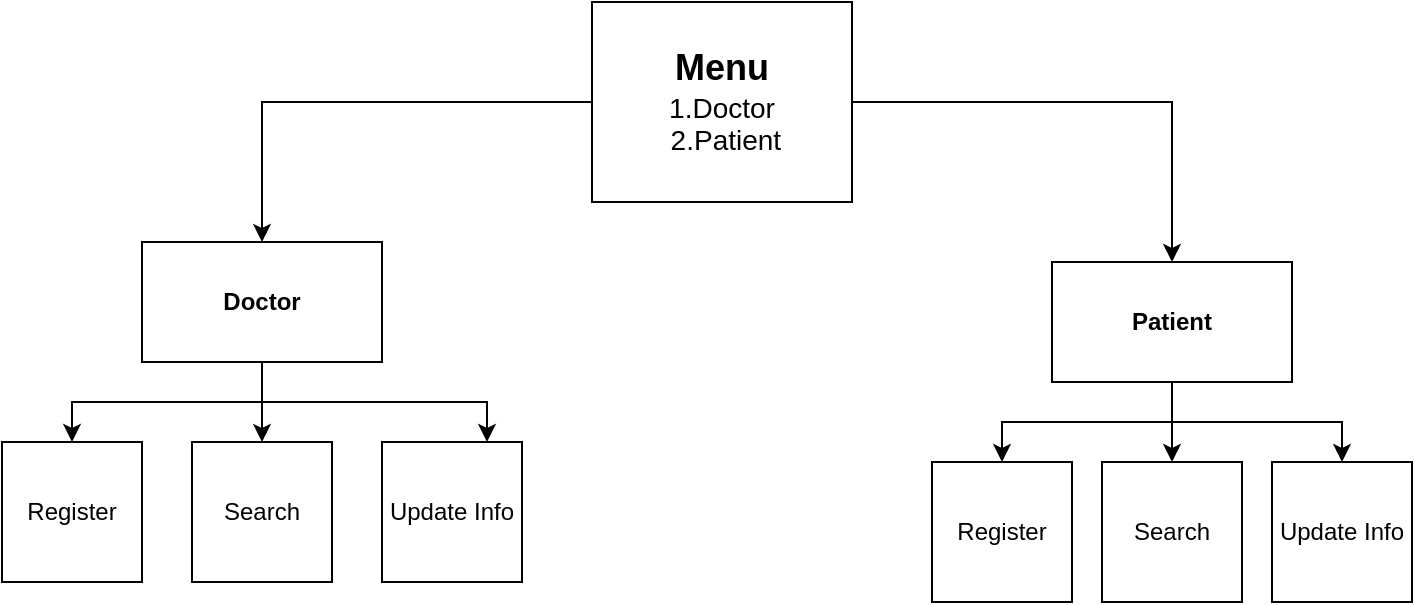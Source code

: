 <mxfile version="21.2.9" type="device">
  <diagram name="Infra_01" id="zLFx_LldnTNZkCgYaLgA">
    <mxGraphModel dx="1050" dy="573" grid="1" gridSize="10" guides="1" tooltips="1" connect="1" arrows="1" fold="1" page="1" pageScale="1" pageWidth="850" pageHeight="1100" math="0" shadow="0">
      <root>
        <mxCell id="0" />
        <mxCell id="1" parent="0" />
        <mxCell id="dRGsGHaZUMaMl-o6Y6ED-13" style="edgeStyle=orthogonalEdgeStyle;rounded=0;orthogonalLoop=1;jettySize=auto;html=1;entryX=0.5;entryY=0;entryDx=0;entryDy=0;" edge="1" parent="1" source="dRGsGHaZUMaMl-o6Y6ED-3" target="dRGsGHaZUMaMl-o6Y6ED-7">
          <mxGeometry relative="1" as="geometry" />
        </mxCell>
        <mxCell id="dRGsGHaZUMaMl-o6Y6ED-14" style="edgeStyle=orthogonalEdgeStyle;rounded=0;orthogonalLoop=1;jettySize=auto;html=1;entryX=0.5;entryY=0;entryDx=0;entryDy=0;" edge="1" parent="1" source="dRGsGHaZUMaMl-o6Y6ED-3" target="dRGsGHaZUMaMl-o6Y6ED-9">
          <mxGeometry relative="1" as="geometry" />
        </mxCell>
        <mxCell id="dRGsGHaZUMaMl-o6Y6ED-3" value="&lt;div style=&quot;&quot;&gt;&lt;span style=&quot;font-size: 18px;&quot;&gt;&lt;b&gt;Menu&lt;/b&gt;&lt;/span&gt;&lt;/div&gt;&lt;font style=&quot;font-size: 14px;&quot;&gt;&lt;div style=&quot;&quot;&gt;&lt;span style=&quot;background-color: initial;&quot;&gt;1.Doctor&lt;/span&gt;&lt;/div&gt;&lt;div style=&quot;&quot;&gt;&lt;span style=&quot;background-color: initial;&quot;&gt;&amp;nbsp;2.Patient&lt;/span&gt;&lt;/div&gt;&lt;/font&gt;" style="rounded=0;whiteSpace=wrap;html=1;align=center;" vertex="1" parent="1">
          <mxGeometry x="340" y="20" width="130" height="100" as="geometry" />
        </mxCell>
        <mxCell id="dRGsGHaZUMaMl-o6Y6ED-5" value="Register" style="whiteSpace=wrap;html=1;aspect=fixed;" vertex="1" parent="1">
          <mxGeometry x="45" y="240" width="70" height="70" as="geometry" />
        </mxCell>
        <mxCell id="dRGsGHaZUMaMl-o6Y6ED-6" value="Search" style="whiteSpace=wrap;html=1;aspect=fixed;" vertex="1" parent="1">
          <mxGeometry x="140" y="240" width="70" height="70" as="geometry" />
        </mxCell>
        <mxCell id="dRGsGHaZUMaMl-o6Y6ED-10" value="" style="edgeStyle=orthogonalEdgeStyle;rounded=0;orthogonalLoop=1;jettySize=auto;html=1;" edge="1" parent="1" source="dRGsGHaZUMaMl-o6Y6ED-7" target="dRGsGHaZUMaMl-o6Y6ED-6">
          <mxGeometry relative="1" as="geometry" />
        </mxCell>
        <mxCell id="dRGsGHaZUMaMl-o6Y6ED-11" style="edgeStyle=orthogonalEdgeStyle;rounded=0;orthogonalLoop=1;jettySize=auto;html=1;entryX=0.5;entryY=0;entryDx=0;entryDy=0;" edge="1" parent="1" source="dRGsGHaZUMaMl-o6Y6ED-7" target="dRGsGHaZUMaMl-o6Y6ED-5">
          <mxGeometry relative="1" as="geometry" />
        </mxCell>
        <mxCell id="dRGsGHaZUMaMl-o6Y6ED-12" style="edgeStyle=orthogonalEdgeStyle;rounded=0;orthogonalLoop=1;jettySize=auto;html=1;entryX=0.75;entryY=0;entryDx=0;entryDy=0;" edge="1" parent="1" source="dRGsGHaZUMaMl-o6Y6ED-7" target="dRGsGHaZUMaMl-o6Y6ED-8">
          <mxGeometry relative="1" as="geometry" />
        </mxCell>
        <mxCell id="dRGsGHaZUMaMl-o6Y6ED-7" value="&lt;b&gt;Doctor&lt;/b&gt;" style="rounded=0;whiteSpace=wrap;html=1;" vertex="1" parent="1">
          <mxGeometry x="115" y="140" width="120" height="60" as="geometry" />
        </mxCell>
        <mxCell id="dRGsGHaZUMaMl-o6Y6ED-8" value="Update Info" style="whiteSpace=wrap;html=1;aspect=fixed;" vertex="1" parent="1">
          <mxGeometry x="235" y="240" width="70" height="70" as="geometry" />
        </mxCell>
        <mxCell id="dRGsGHaZUMaMl-o6Y6ED-18" style="edgeStyle=orthogonalEdgeStyle;rounded=0;orthogonalLoop=1;jettySize=auto;html=1;entryX=0.5;entryY=0;entryDx=0;entryDy=0;" edge="1" parent="1" source="dRGsGHaZUMaMl-o6Y6ED-9" target="dRGsGHaZUMaMl-o6Y6ED-16">
          <mxGeometry relative="1" as="geometry" />
        </mxCell>
        <mxCell id="dRGsGHaZUMaMl-o6Y6ED-19" style="edgeStyle=orthogonalEdgeStyle;rounded=0;orthogonalLoop=1;jettySize=auto;html=1;entryX=0.5;entryY=0;entryDx=0;entryDy=0;" edge="1" parent="1" source="dRGsGHaZUMaMl-o6Y6ED-9" target="dRGsGHaZUMaMl-o6Y6ED-15">
          <mxGeometry relative="1" as="geometry" />
        </mxCell>
        <mxCell id="dRGsGHaZUMaMl-o6Y6ED-20" style="edgeStyle=orthogonalEdgeStyle;rounded=0;orthogonalLoop=1;jettySize=auto;html=1;entryX=0.5;entryY=0;entryDx=0;entryDy=0;" edge="1" parent="1" source="dRGsGHaZUMaMl-o6Y6ED-9" target="dRGsGHaZUMaMl-o6Y6ED-17">
          <mxGeometry relative="1" as="geometry" />
        </mxCell>
        <mxCell id="dRGsGHaZUMaMl-o6Y6ED-9" value="&lt;b&gt;Patient&lt;/b&gt;" style="rounded=0;whiteSpace=wrap;html=1;" vertex="1" parent="1">
          <mxGeometry x="570" y="150" width="120" height="60" as="geometry" />
        </mxCell>
        <mxCell id="dRGsGHaZUMaMl-o6Y6ED-15" value="Register" style="whiteSpace=wrap;html=1;aspect=fixed;" vertex="1" parent="1">
          <mxGeometry x="510" y="250" width="70" height="70" as="geometry" />
        </mxCell>
        <mxCell id="dRGsGHaZUMaMl-o6Y6ED-16" value="Search" style="whiteSpace=wrap;html=1;aspect=fixed;" vertex="1" parent="1">
          <mxGeometry x="595" y="250" width="70" height="70" as="geometry" />
        </mxCell>
        <mxCell id="dRGsGHaZUMaMl-o6Y6ED-17" value="Update Info" style="whiteSpace=wrap;html=1;aspect=fixed;" vertex="1" parent="1">
          <mxGeometry x="680" y="250" width="70" height="70" as="geometry" />
        </mxCell>
      </root>
    </mxGraphModel>
  </diagram>
</mxfile>
